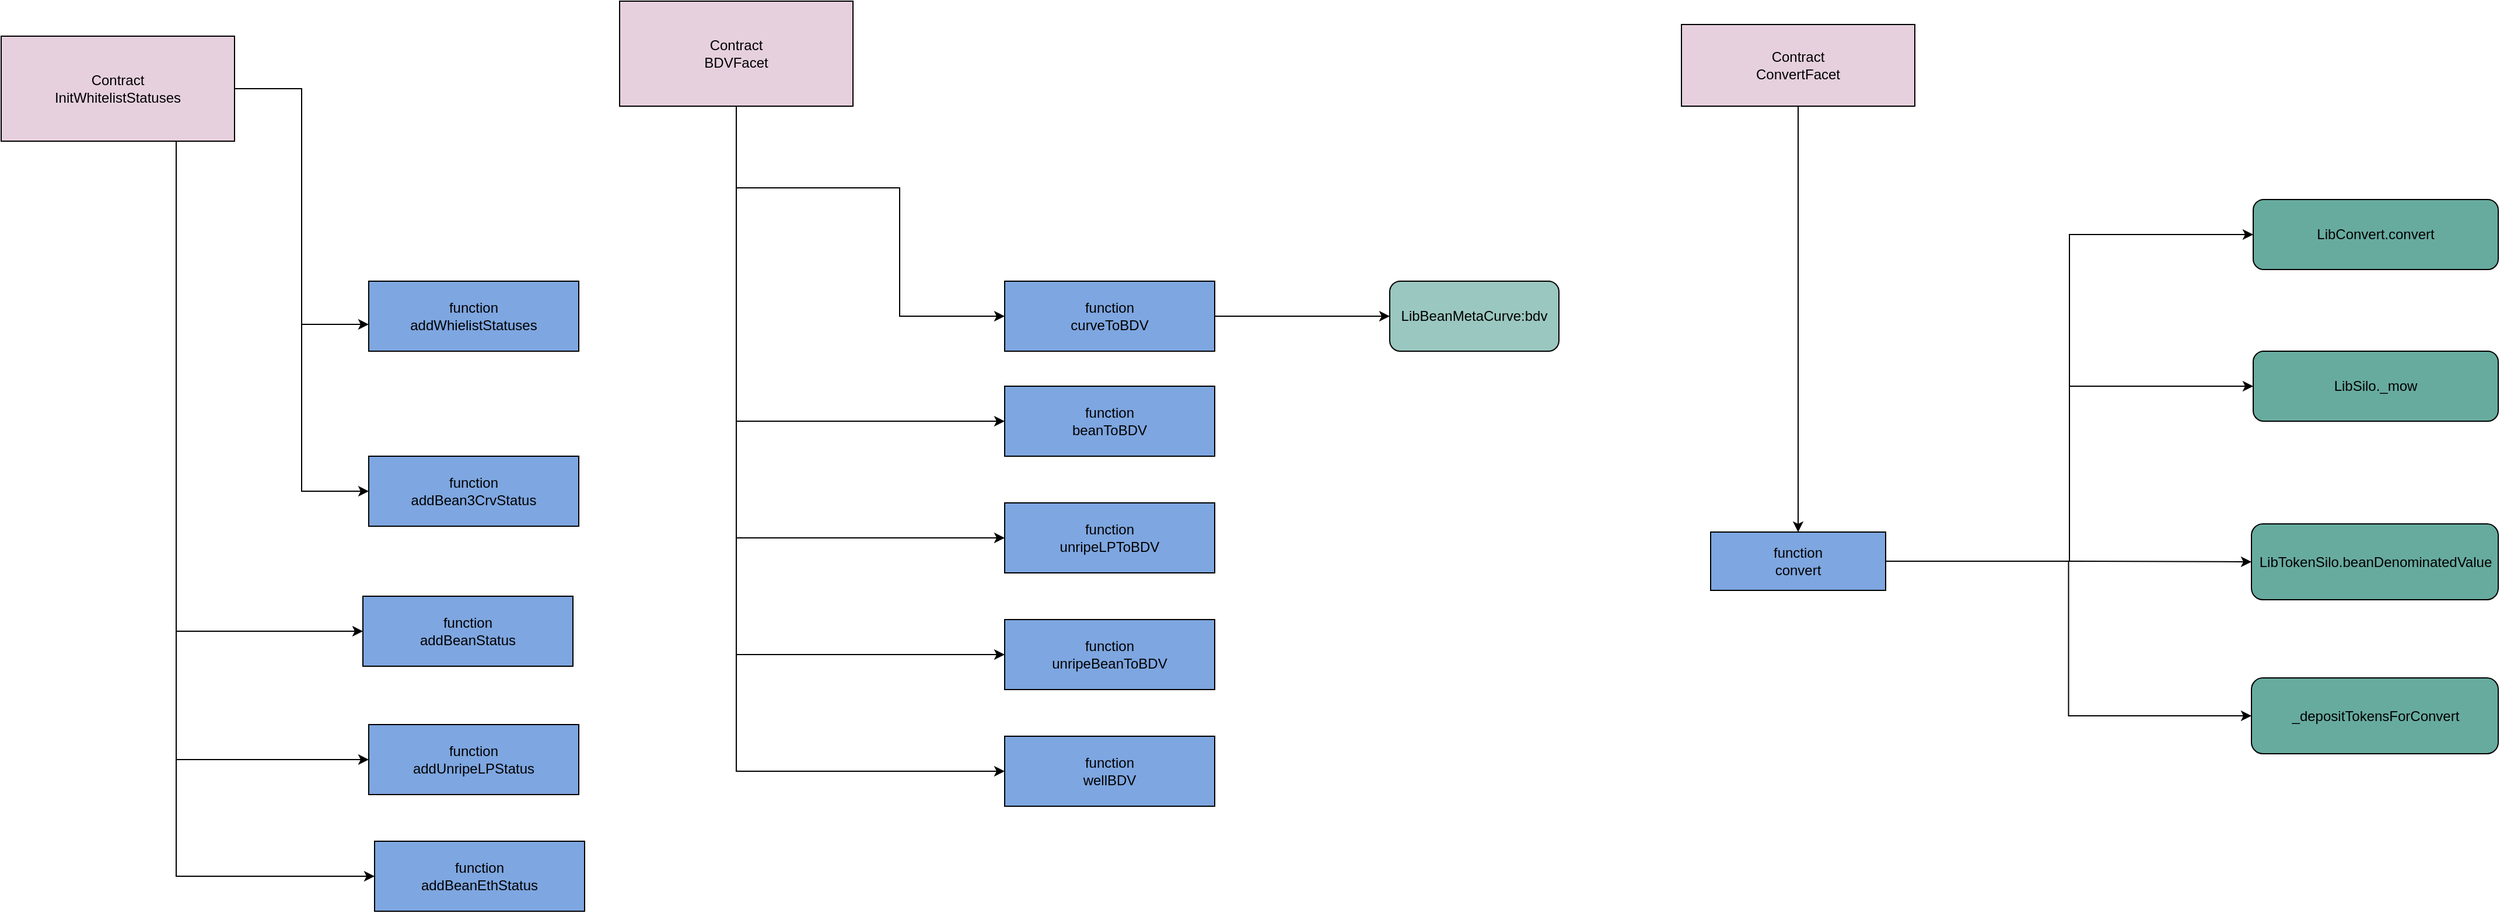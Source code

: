 <mxfile version="24.0.1" type="github">
  <diagram name="Page-1" id="G-6zXEK1sRrUFYiMj41M">
    <mxGraphModel dx="862" dy="593" grid="1" gridSize="10" guides="1" tooltips="1" connect="1" arrows="1" fold="1" page="1" pageScale="1" pageWidth="850" pageHeight="1100" math="0" shadow="0">
      <root>
        <mxCell id="0" />
        <mxCell id="1" parent="0" />
        <mxCell id="TOrfxqDZ1ky7K3yFx9_m-4" value="" style="edgeStyle=orthogonalEdgeStyle;rounded=0;orthogonalLoop=1;jettySize=auto;html=1;entryX=0;entryY=0.617;entryDx=0;entryDy=0;entryPerimeter=0;" parent="1" source="TOrfxqDZ1ky7K3yFx9_m-1" target="TOrfxqDZ1ky7K3yFx9_m-3" edge="1">
          <mxGeometry relative="1" as="geometry" />
        </mxCell>
        <mxCell id="TOrfxqDZ1ky7K3yFx9_m-10" style="edgeStyle=orthogonalEdgeStyle;rounded=0;orthogonalLoop=1;jettySize=auto;html=1;entryX=0;entryY=0.5;entryDx=0;entryDy=0;" parent="1" source="TOrfxqDZ1ky7K3yFx9_m-1" target="TOrfxqDZ1ky7K3yFx9_m-9" edge="1">
          <mxGeometry relative="1" as="geometry" />
        </mxCell>
        <mxCell id="TOrfxqDZ1ky7K3yFx9_m-13" style="edgeStyle=orthogonalEdgeStyle;rounded=0;orthogonalLoop=1;jettySize=auto;html=1;entryX=0;entryY=0.5;entryDx=0;entryDy=0;" parent="1" source="TOrfxqDZ1ky7K3yFx9_m-1" target="TOrfxqDZ1ky7K3yFx9_m-11" edge="1">
          <mxGeometry relative="1" as="geometry">
            <Array as="points">
              <mxPoint x="260" y="610" />
            </Array>
          </mxGeometry>
        </mxCell>
        <mxCell id="TOrfxqDZ1ky7K3yFx9_m-17" style="edgeStyle=orthogonalEdgeStyle;rounded=0;orthogonalLoop=1;jettySize=auto;html=1;entryX=0;entryY=0.5;entryDx=0;entryDy=0;" parent="1" source="TOrfxqDZ1ky7K3yFx9_m-1" target="TOrfxqDZ1ky7K3yFx9_m-16" edge="1">
          <mxGeometry relative="1" as="geometry">
            <Array as="points">
              <mxPoint x="260" y="720" />
            </Array>
          </mxGeometry>
        </mxCell>
        <mxCell id="TOrfxqDZ1ky7K3yFx9_m-19" style="edgeStyle=orthogonalEdgeStyle;rounded=0;orthogonalLoop=1;jettySize=auto;html=1;entryX=0;entryY=0.5;entryDx=0;entryDy=0;" parent="1" source="TOrfxqDZ1ky7K3yFx9_m-1" target="TOrfxqDZ1ky7K3yFx9_m-18" edge="1">
          <mxGeometry relative="1" as="geometry">
            <Array as="points">
              <mxPoint x="260" y="820" />
            </Array>
          </mxGeometry>
        </mxCell>
        <mxCell id="TOrfxqDZ1ky7K3yFx9_m-1" value="Contract&lt;br&gt;InitWhitelistStatuses" style="rounded=0;whiteSpace=wrap;html=1;fillColor=#E6D0DE;" parent="1" vertex="1">
          <mxGeometry x="110" y="100" width="200" height="90" as="geometry" />
        </mxCell>
        <mxCell id="TOrfxqDZ1ky7K3yFx9_m-3" value="function&lt;br&gt;addWhielistStatuses" style="whiteSpace=wrap;html=1;rounded=0;fillColor=#7EA6E0;" parent="1" vertex="1">
          <mxGeometry x="425" y="310" width="180" height="60" as="geometry" />
        </mxCell>
        <mxCell id="TOrfxqDZ1ky7K3yFx9_m-9" value="function&lt;br&gt;addBean3CrvStatus" style="whiteSpace=wrap;html=1;rounded=0;fillColor=#7EA6E0;" parent="1" vertex="1">
          <mxGeometry x="425" y="460" width="180" height="60" as="geometry" />
        </mxCell>
        <mxCell id="TOrfxqDZ1ky7K3yFx9_m-11" value="function&lt;br&gt;addBeanStatus" style="whiteSpace=wrap;html=1;rounded=0;fillColor=#7EA6E0;" parent="1" vertex="1">
          <mxGeometry x="420" y="580" width="180" height="60" as="geometry" />
        </mxCell>
        <mxCell id="TOrfxqDZ1ky7K3yFx9_m-16" value="function&lt;br&gt;addUnripeLPStatus" style="whiteSpace=wrap;html=1;rounded=0;fillColor=#7EA6E0;" parent="1" vertex="1">
          <mxGeometry x="425" y="690" width="180" height="60" as="geometry" />
        </mxCell>
        <mxCell id="TOrfxqDZ1ky7K3yFx9_m-18" value="function&lt;br&gt;addBeanEthStatus" style="whiteSpace=wrap;html=1;rounded=0;fillColor=#7EA6E0;" parent="1" vertex="1">
          <mxGeometry x="430" y="790" width="180" height="60" as="geometry" />
        </mxCell>
        <mxCell id="rFsBY9ajKE-JGyZe6oww-4" style="edgeStyle=orthogonalEdgeStyle;rounded=0;orthogonalLoop=1;jettySize=auto;html=1;entryX=0;entryY=0.5;entryDx=0;entryDy=0;" parent="1" source="rFsBY9ajKE-JGyZe6oww-1" target="rFsBY9ajKE-JGyZe6oww-3" edge="1">
          <mxGeometry relative="1" as="geometry">
            <Array as="points">
              <mxPoint x="740" y="230" />
              <mxPoint x="880" y="230" />
              <mxPoint x="880" y="340" />
            </Array>
          </mxGeometry>
        </mxCell>
        <mxCell id="rFsBY9ajKE-JGyZe6oww-6" style="edgeStyle=orthogonalEdgeStyle;rounded=0;orthogonalLoop=1;jettySize=auto;html=1;entryX=0;entryY=0.5;entryDx=0;entryDy=0;" parent="1" target="rFsBY9ajKE-JGyZe6oww-5" edge="1">
          <mxGeometry relative="1" as="geometry">
            <mxPoint x="740" y="90" as="sourcePoint" />
            <Array as="points">
              <mxPoint x="740" y="430" />
            </Array>
          </mxGeometry>
        </mxCell>
        <mxCell id="rFsBY9ajKE-JGyZe6oww-8" style="edgeStyle=orthogonalEdgeStyle;rounded=0;orthogonalLoop=1;jettySize=auto;html=1;entryX=0;entryY=0.5;entryDx=0;entryDy=0;" parent="1" target="rFsBY9ajKE-JGyZe6oww-7" edge="1">
          <mxGeometry relative="1" as="geometry">
            <mxPoint x="740" y="90" as="sourcePoint" />
            <Array as="points">
              <mxPoint x="740" y="530" />
            </Array>
          </mxGeometry>
        </mxCell>
        <mxCell id="rFsBY9ajKE-JGyZe6oww-12" style="edgeStyle=orthogonalEdgeStyle;rounded=0;orthogonalLoop=1;jettySize=auto;html=1;entryX=0;entryY=0.5;entryDx=0;entryDy=0;" parent="1" source="rFsBY9ajKE-JGyZe6oww-1" target="rFsBY9ajKE-JGyZe6oww-11" edge="1">
          <mxGeometry relative="1" as="geometry">
            <Array as="points">
              <mxPoint x="740" y="730" />
            </Array>
          </mxGeometry>
        </mxCell>
        <mxCell id="rFsBY9ajKE-JGyZe6oww-13" style="edgeStyle=orthogonalEdgeStyle;rounded=0;orthogonalLoop=1;jettySize=auto;html=1;entryX=0;entryY=0.5;entryDx=0;entryDy=0;" parent="1" source="rFsBY9ajKE-JGyZe6oww-1" target="rFsBY9ajKE-JGyZe6oww-9" edge="1">
          <mxGeometry relative="1" as="geometry">
            <Array as="points">
              <mxPoint x="740" y="630" />
            </Array>
          </mxGeometry>
        </mxCell>
        <mxCell id="rFsBY9ajKE-JGyZe6oww-1" value="Contract&lt;br&gt;BDVFacet" style="rounded=0;whiteSpace=wrap;html=1;fillColor=#E6D0DE;" parent="1" vertex="1">
          <mxGeometry x="640" y="70" width="200" height="90" as="geometry" />
        </mxCell>
        <mxCell id="rFsBY9ajKE-JGyZe6oww-16" style="edgeStyle=orthogonalEdgeStyle;rounded=0;orthogonalLoop=1;jettySize=auto;html=1;entryX=0;entryY=0.5;entryDx=0;entryDy=0;" parent="1" source="rFsBY9ajKE-JGyZe6oww-3" target="rFsBY9ajKE-JGyZe6oww-15" edge="1">
          <mxGeometry relative="1" as="geometry" />
        </mxCell>
        <mxCell id="rFsBY9ajKE-JGyZe6oww-3" value="function&lt;br&gt;curveToBDV" style="whiteSpace=wrap;html=1;rounded=0;fillColor=#7EA6E0;" parent="1" vertex="1">
          <mxGeometry x="970" y="310" width="180" height="60" as="geometry" />
        </mxCell>
        <mxCell id="rFsBY9ajKE-JGyZe6oww-5" value="function&lt;br&gt;beanToBDV" style="whiteSpace=wrap;html=1;rounded=0;fillColor=#7EA6E0;" parent="1" vertex="1">
          <mxGeometry x="970" y="400" width="180" height="60" as="geometry" />
        </mxCell>
        <mxCell id="rFsBY9ajKE-JGyZe6oww-7" value="function&lt;br&gt;unripeLPToBDV" style="whiteSpace=wrap;html=1;rounded=0;fillColor=#7EA6E0;" parent="1" vertex="1">
          <mxGeometry x="970" y="500" width="180" height="60" as="geometry" />
        </mxCell>
        <mxCell id="rFsBY9ajKE-JGyZe6oww-9" value="function&lt;br&gt;unripeBeanToBDV" style="whiteSpace=wrap;html=1;rounded=0;fillColor=#7EA6E0;" parent="1" vertex="1">
          <mxGeometry x="970" y="600" width="180" height="60" as="geometry" />
        </mxCell>
        <mxCell id="rFsBY9ajKE-JGyZe6oww-11" value="function&lt;br&gt;wellBDV" style="whiteSpace=wrap;html=1;rounded=0;fillColor=#7EA6E0;" parent="1" vertex="1">
          <mxGeometry x="970" y="700" width="180" height="60" as="geometry" />
        </mxCell>
        <mxCell id="Mh1LTh5N5OmpxpctX4uQ-4" style="edgeStyle=orthogonalEdgeStyle;rounded=0;orthogonalLoop=1;jettySize=auto;html=1;entryX=0.5;entryY=0;entryDx=0;entryDy=0;" edge="1" parent="1" source="Mh1LTh5N5OmpxpctX4uQ-1" target="Mh1LTh5N5OmpxpctX4uQ-2">
          <mxGeometry relative="1" as="geometry" />
        </mxCell>
        <mxCell id="Mh1LTh5N5OmpxpctX4uQ-1" value="Contract&lt;br&gt;ConvertFacet" style="rounded=0;whiteSpace=wrap;html=1;fillColor=#E6D0DE;" vertex="1" parent="1">
          <mxGeometry x="1550" y="90" width="200" height="70" as="geometry" />
        </mxCell>
        <mxCell id="Mh1LTh5N5OmpxpctX4uQ-9" style="edgeStyle=orthogonalEdgeStyle;rounded=0;orthogonalLoop=1;jettySize=auto;html=1;entryX=0;entryY=0.5;entryDx=0;entryDy=0;" edge="1" parent="1" source="Mh1LTh5N5OmpxpctX4uQ-2" target="Mh1LTh5N5OmpxpctX4uQ-5">
          <mxGeometry relative="1" as="geometry" />
        </mxCell>
        <mxCell id="Mh1LTh5N5OmpxpctX4uQ-13" style="edgeStyle=orthogonalEdgeStyle;rounded=0;orthogonalLoop=1;jettySize=auto;html=1;" edge="1" parent="1" source="Mh1LTh5N5OmpxpctX4uQ-2" target="Mh1LTh5N5OmpxpctX4uQ-12">
          <mxGeometry relative="1" as="geometry" />
        </mxCell>
        <mxCell id="Mh1LTh5N5OmpxpctX4uQ-14" style="edgeStyle=orthogonalEdgeStyle;rounded=0;orthogonalLoop=1;jettySize=auto;html=1;entryX=0;entryY=0.5;entryDx=0;entryDy=0;" edge="1" parent="1" source="Mh1LTh5N5OmpxpctX4uQ-2" target="Mh1LTh5N5OmpxpctX4uQ-8">
          <mxGeometry relative="1" as="geometry" />
        </mxCell>
        <mxCell id="Mh1LTh5N5OmpxpctX4uQ-16" style="edgeStyle=orthogonalEdgeStyle;rounded=0;orthogonalLoop=1;jettySize=auto;html=1;entryX=0;entryY=0.5;entryDx=0;entryDy=0;" edge="1" parent="1" source="Mh1LTh5N5OmpxpctX4uQ-2" target="Mh1LTh5N5OmpxpctX4uQ-15">
          <mxGeometry relative="1" as="geometry" />
        </mxCell>
        <mxCell id="Mh1LTh5N5OmpxpctX4uQ-2" value="function&lt;br&gt;convert" style="whiteSpace=wrap;html=1;rounded=0;fillColor=#7EA6E0;" vertex="1" parent="1">
          <mxGeometry x="1575" y="525" width="150" height="50" as="geometry" />
        </mxCell>
        <mxCell id="Mh1LTh5N5OmpxpctX4uQ-5" value="LibConvert.convert" style="rounded=1;whiteSpace=wrap;html=1;fillColor=#67AB9F;" vertex="1" parent="1">
          <mxGeometry x="2040" y="240" width="210" height="60" as="geometry" />
        </mxCell>
        <mxCell id="rFsBY9ajKE-JGyZe6oww-15" value="LibBeanMetaCurve:bdv" style="rounded=1;whiteSpace=wrap;html=1;fillColor=#9AC7BF;" parent="1" vertex="1">
          <mxGeometry x="1300" y="310" width="145" height="60" as="geometry" />
        </mxCell>
        <mxCell id="Mh1LTh5N5OmpxpctX4uQ-8" value="LibSilo._mow" style="rounded=1;whiteSpace=wrap;html=1;fillColor=#67AB9F;" vertex="1" parent="1">
          <mxGeometry x="2040" y="370" width="210" height="60" as="geometry" />
        </mxCell>
        <mxCell id="Mh1LTh5N5OmpxpctX4uQ-12" value="LibTokenSilo.beanDenominatedValue" style="rounded=1;whiteSpace=wrap;html=1;fillColor=#67AB9F;" vertex="1" parent="1">
          <mxGeometry x="2038.5" y="518" width="211.5" height="65" as="geometry" />
        </mxCell>
        <mxCell id="Mh1LTh5N5OmpxpctX4uQ-15" value="_depositTokensForConvert" style="rounded=1;whiteSpace=wrap;html=1;fillColor=#67AB9F;" vertex="1" parent="1">
          <mxGeometry x="2038.5" y="650" width="211.5" height="65" as="geometry" />
        </mxCell>
      </root>
    </mxGraphModel>
  </diagram>
</mxfile>
